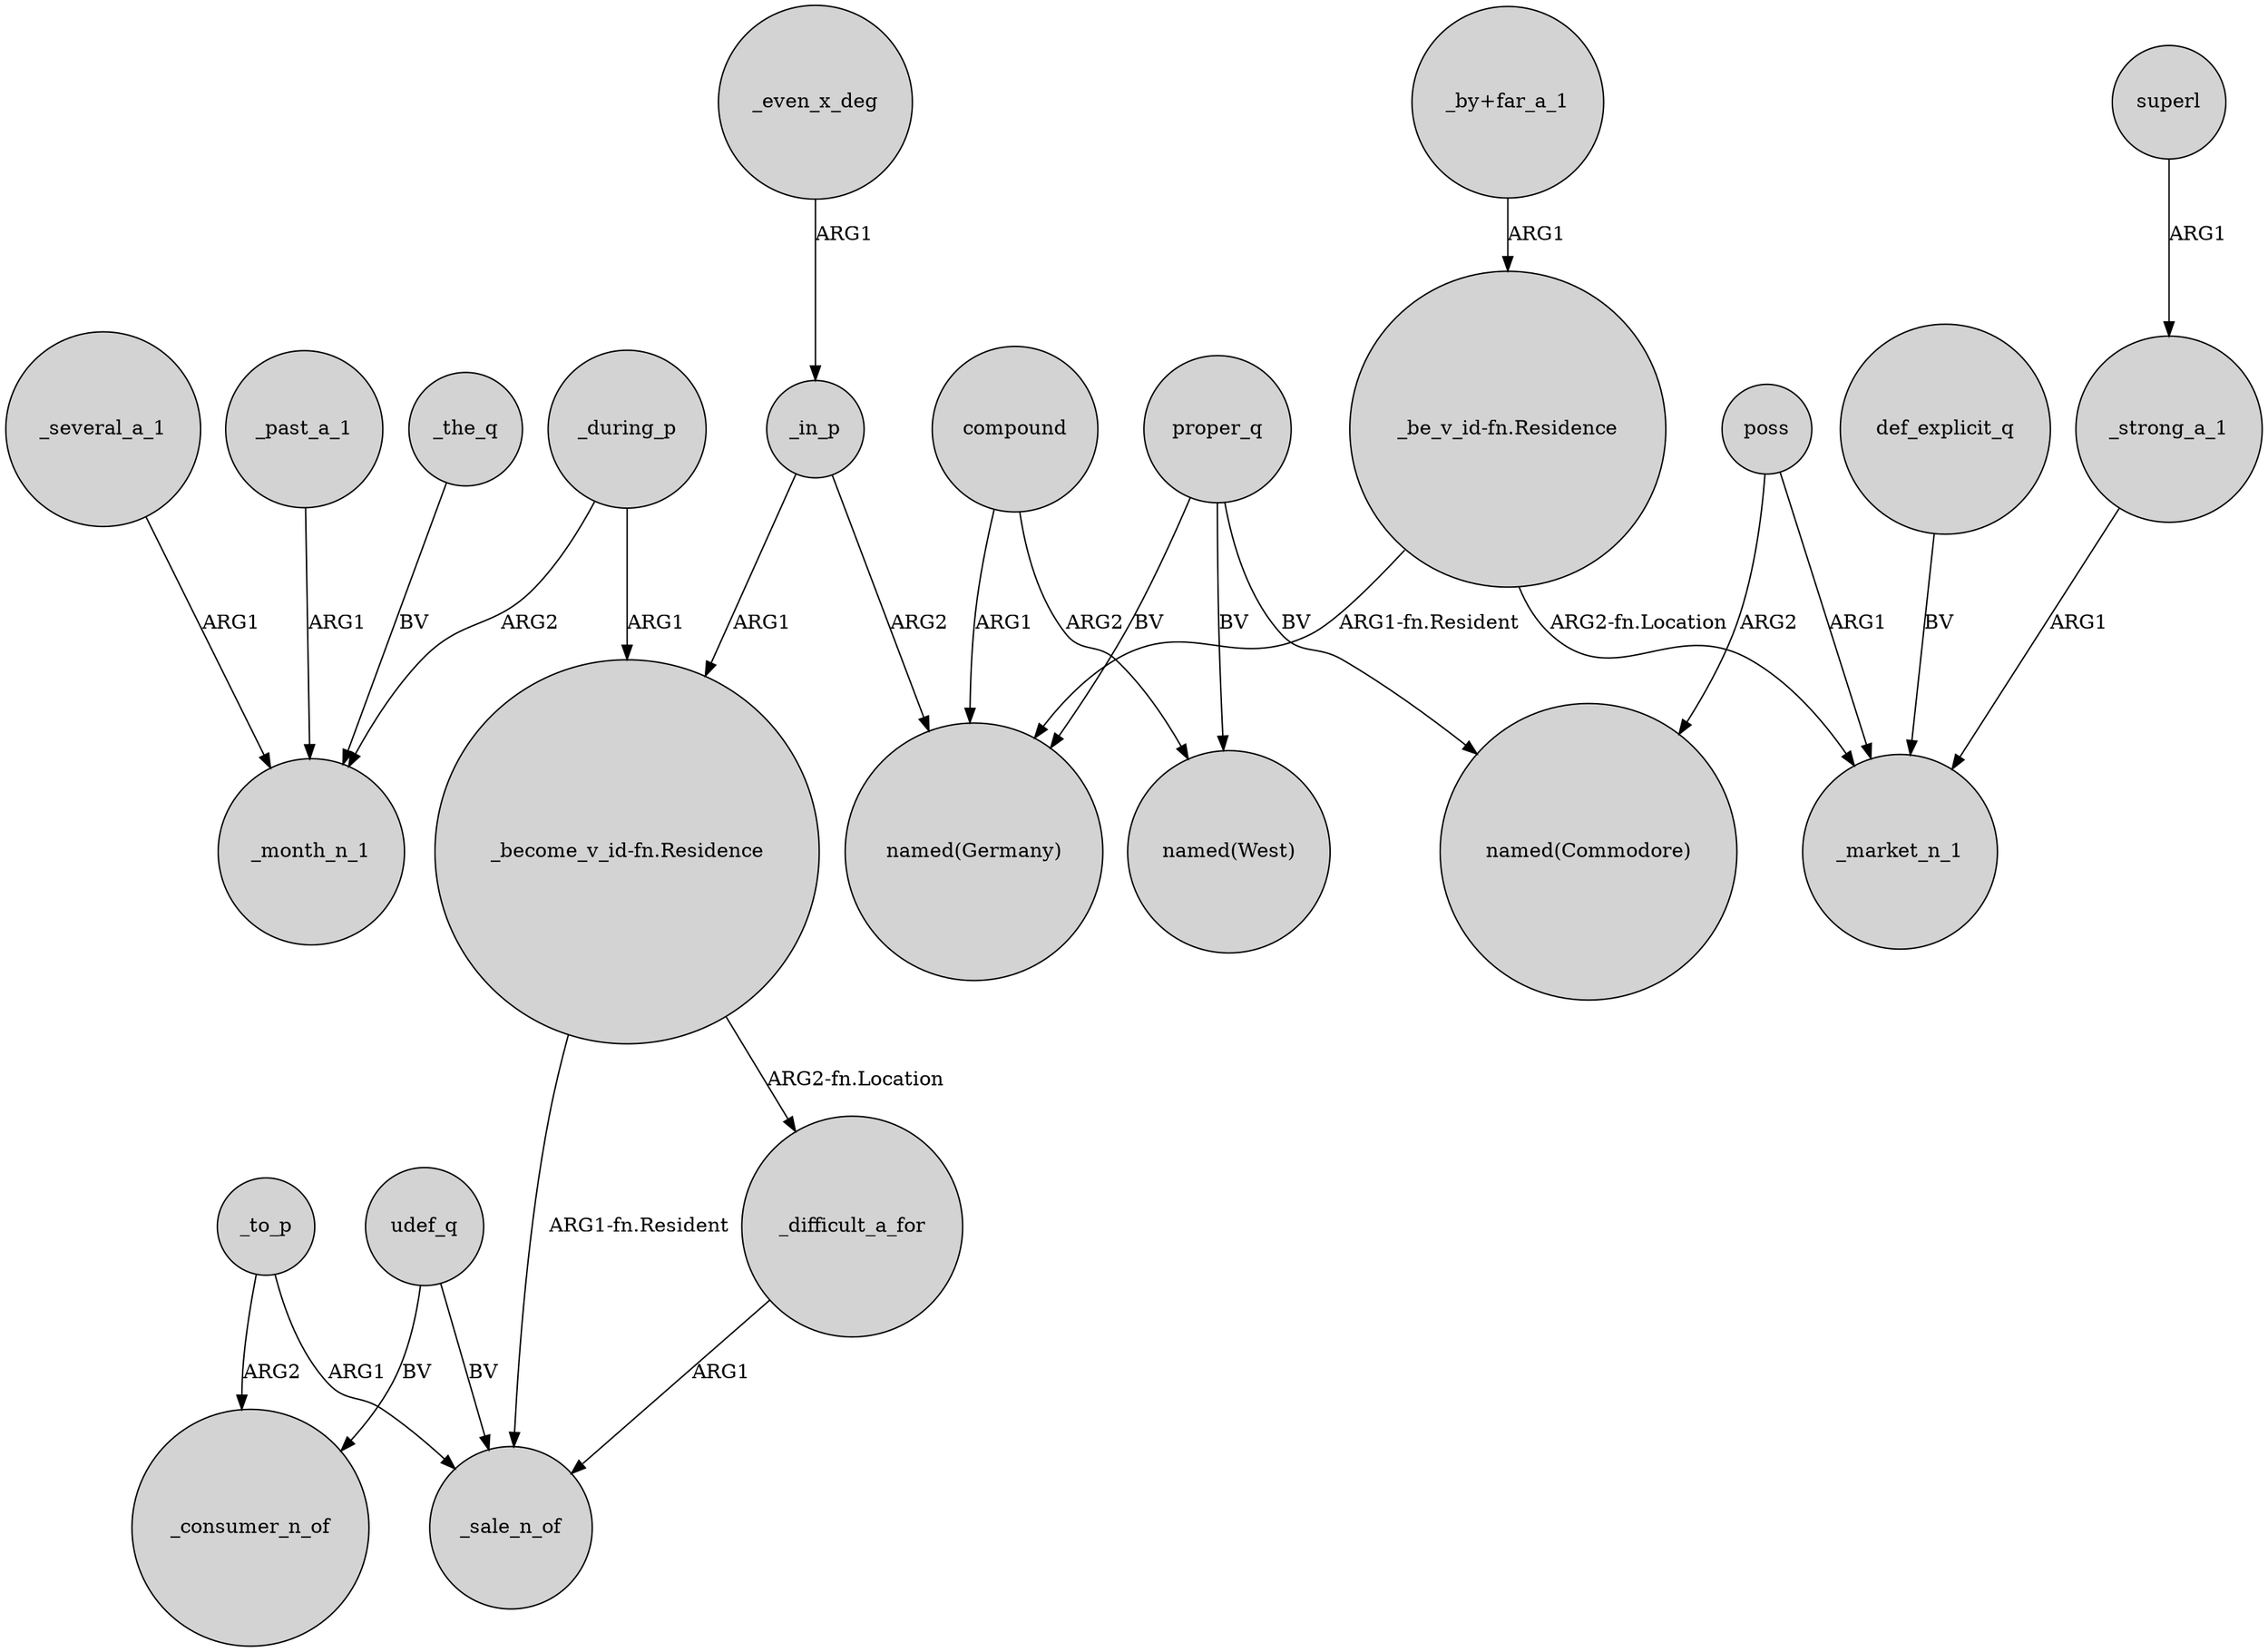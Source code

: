 digraph {
	node [shape=circle style=filled]
	"_be_v_id-fn.Residence" -> "named(Germany)" [label="ARG1-fn.Resident"]
	_the_q -> _month_n_1 [label=BV]
	_in_p -> "_become_v_id-fn.Residence" [label=ARG1]
	"_become_v_id-fn.Residence" -> _sale_n_of [label="ARG1-fn.Resident"]
	_to_p -> _consumer_n_of [label=ARG2]
	superl -> _strong_a_1 [label=ARG1]
	_several_a_1 -> _month_n_1 [label=ARG1]
	_past_a_1 -> _month_n_1 [label=ARG1]
	udef_q -> _sale_n_of [label=BV]
	_during_p -> "_become_v_id-fn.Residence" [label=ARG1]
	_in_p -> "named(Germany)" [label=ARG2]
	_to_p -> _sale_n_of [label=ARG1]
	poss -> _market_n_1 [label=ARG1]
	proper_q -> "named(Commodore)" [label=BV]
	compound -> "named(West)" [label=ARG2]
	compound -> "named(Germany)" [label=ARG1]
	_difficult_a_for -> _sale_n_of [label=ARG1]
	def_explicit_q -> _market_n_1 [label=BV]
	"_become_v_id-fn.Residence" -> _difficult_a_for [label="ARG2-fn.Location"]
	proper_q -> "named(West)" [label=BV]
	"_be_v_id-fn.Residence" -> _market_n_1 [label="ARG2-fn.Location"]
	"_by+far_a_1" -> "_be_v_id-fn.Residence" [label=ARG1]
	poss -> "named(Commodore)" [label=ARG2]
	udef_q -> _consumer_n_of [label=BV]
	_strong_a_1 -> _market_n_1 [label=ARG1]
	_during_p -> _month_n_1 [label=ARG2]
	_even_x_deg -> _in_p [label=ARG1]
	proper_q -> "named(Germany)" [label=BV]
}
